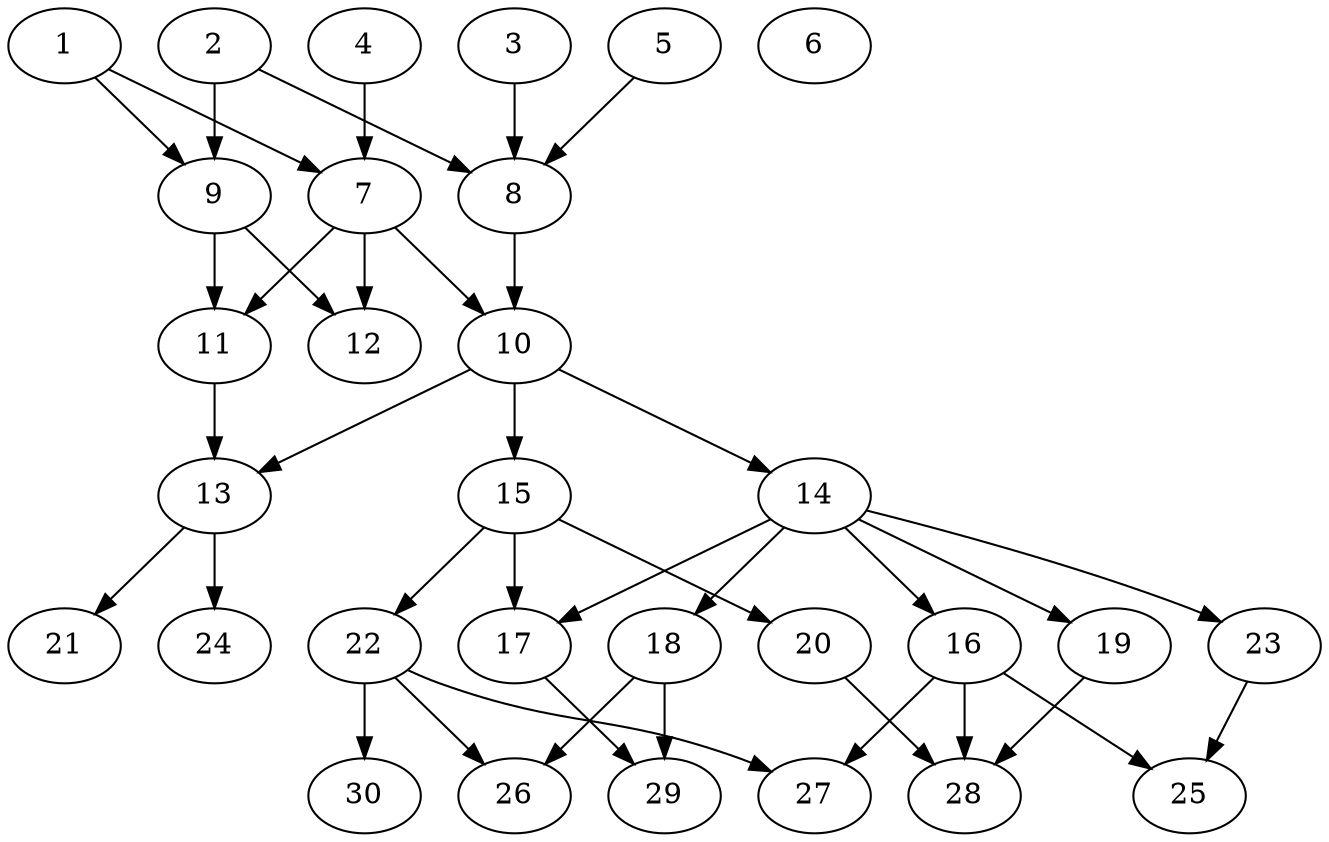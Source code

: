 // DAG (tier=2-normal, mode=data, n=30, ccr=0.412, fat=0.538, density=0.491, regular=0.451, jump=0.117, mindata=2097152, maxdata=16777216)
// DAG automatically generated by daggen at Sun Aug 24 16:33:34 2025
// /home/ermia/Project/Environments/daggen/bin/daggen --dot --ccr 0.412 --fat 0.538 --regular 0.451 --density 0.491 --jump 0.117 --mindata 2097152 --maxdata 16777216 -n 30 
digraph G {
  1 [size="111279583210535984", alpha="0.19", expect_size="55639791605267992"]
  1 -> 7 [size ="2214844178628608"]
  1 -> 9 [size ="2214844178628608"]
  2 [size="29107524591023672", alpha="0.14", expect_size="14553762295511836"]
  2 -> 8 [size ="508793771261952"]
  2 -> 9 [size ="508793771261952"]
  3 [size="42913819710105583616", alpha="0.01", expect_size="21456909855052791808"]
  3 -> 8 [size ="98059144921088"]
  4 [size="223565431203002580992", alpha="0.09", expect_size="111782715601501290496"]
  4 -> 7 [size ="294686170284032"]
  5 [size="3777947370393788", alpha="0.01", expect_size="1888973685196894"]
  5 -> 8 [size ="92073101361152"]
  6 [size="2535946665757739008", alpha="0.07", expect_size="1267973332878869504"]
  7 [size="61695627118623904", alpha="0.06", expect_size="30847813559311952"]
  7 -> 10 [size ="143916334579712"]
  7 -> 11 [size ="143916334579712"]
  7 -> 12 [size ="143916334579712"]
  8 [size="4888808678314029", alpha="0.03", expect_size="2444404339157014"]
  8 -> 10 [size ="148609903362048"]
  9 [size="459861768747334912", alpha="0.12", expect_size="229930884373667456"]
  9 -> 11 [size ="201328278110208"]
  9 -> 12 [size ="201328278110208"]
  10 [size="40441198311644440", alpha="0.15", expect_size="20220599155822220"]
  10 -> 13 [size ="1089418588848128"]
  10 -> 14 [size ="1089418588848128"]
  10 -> 15 [size ="1089418588848128"]
  11 [size="941964780465573504", alpha="0.13", expect_size="470982390232786752"]
  11 -> 13 [size ="487974798098432"]
  12 [size="17870303986633496", alpha="0.14", expect_size="8935151993316748"]
  13 [size="2461722437902447673344", alpha="0.07", expect_size="1230861218951223836672"]
  13 -> 21 [size ="1458532272570368"]
  13 -> 24 [size ="1458532272570368"]
  14 [size="254101958876510752", alpha="0.08", expect_size="127050979438255376"]
  14 -> 16 [size ="273311451840512"]
  14 -> 17 [size ="273311451840512"]
  14 -> 18 [size ="273311451840512"]
  14 -> 19 [size ="273311451840512"]
  14 -> 23 [size ="273311451840512"]
  15 [size="224651493824862304", alpha="0.08", expect_size="112325746912431152"]
  15 -> 17 [size ="276191932055552"]
  15 -> 20 [size ="276191932055552"]
  15 -> 22 [size ="276191932055552"]
  16 [size="1430319991520648757248", alpha="0.16", expect_size="715159995760324378624"]
  16 -> 25 [size ="1015575291625472"]
  16 -> 27 [size ="1015575291625472"]
  16 -> 28 [size ="1015575291625472"]
  17 [size="1440986422601415936", alpha="0.03", expect_size="720493211300707968"]
  17 -> 29 [size ="692982244179968"]
  18 [size="8578015465153016", alpha="0.11", expect_size="4289007732576508"]
  18 -> 26 [size ="178739895861248"]
  18 -> 29 [size ="178739895861248"]
  19 [size="17732108689185040", alpha="0.19", expect_size="8866054344592520"]
  19 -> 28 [size ="375778172731392"]
  20 [size="2389929624182646784", alpha="0.13", expect_size="1194964812091323392"]
  20 -> 28 [size ="1828017303191552"]
  21 [size="36582402518296648", alpha="0.19", expect_size="18291201259148324"]
  22 [size="2287290554348615680", alpha="0.17", expect_size="1143645277174307840"]
  22 -> 26 [size ="986799908323328"]
  22 -> 27 [size ="986799908323328"]
  22 -> 30 [size ="986799908323328"]
  23 [size="972356526393685120", alpha="0.11", expect_size="486178263196842560"]
  23 -> 25 [size ="1952923005222912"]
  24 [size="2335679485049655263232", alpha="0.05", expect_size="1167839742524827631616"]
  25 [size="35941858452676080", alpha="0.13", expect_size="17970929226338040"]
  26 [size="17497564441137026", alpha="0.17", expect_size="8748782220568513"]
  27 [size="3581250448657548288", alpha="0.17", expect_size="1790625224328774144"]
  28 [size="2739261098655645433856", alpha="0.10", expect_size="1369630549327822716928"]
  29 [size="57670117267203776", alpha="0.08", expect_size="28835058633601888"]
  30 [size="295557355880316928000", alpha="0.05", expect_size="147778677940158464000"]
}